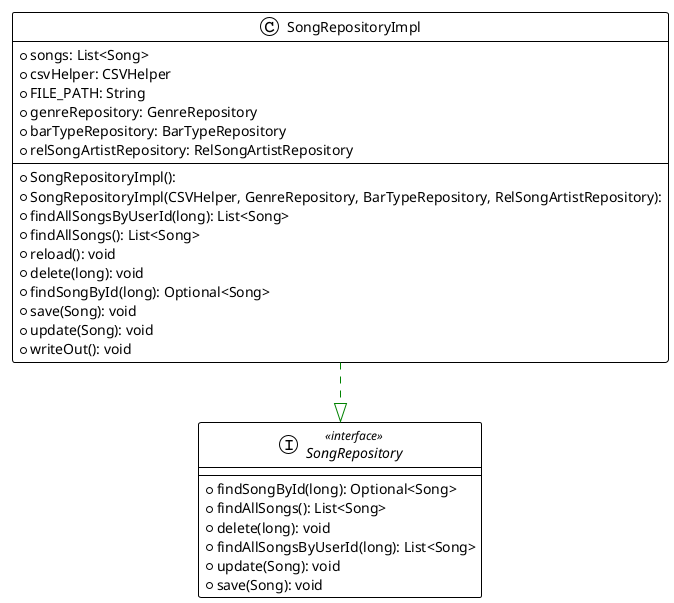 @startuml

!theme plain
top to bottom direction
skinparam linetype ortho

interface SongRepository << interface >> {
  + findSongById(long): Optional<Song>
  + findAllSongs(): List<Song>
  + delete(long): void
  + findAllSongsByUserId(long): List<Song>
  + update(Song): void
  + save(Song): void
}
class SongRepositoryImpl {
  + SongRepositoryImpl(): 
  + SongRepositoryImpl(CSVHelper, GenreRepository, BarTypeRepository, RelSongArtistRepository): 
  + songs: List<Song>
  + csvHelper: CSVHelper
  + FILE_PATH: String
  + genreRepository: GenreRepository
  + barTypeRepository: BarTypeRepository
  + relSongArtistRepository: RelSongArtistRepository
  + findAllSongsByUserId(long): List<Song>
  + findAllSongs(): List<Song>
  + reload(): void
  + delete(long): void
  + findSongById(long): Optional<Song>
  + save(Song): void
  + update(Song): void
  + writeOut(): void
}

SongRepositoryImpl  -[#008200,dashed]-^  SongRepository     
@enduml

